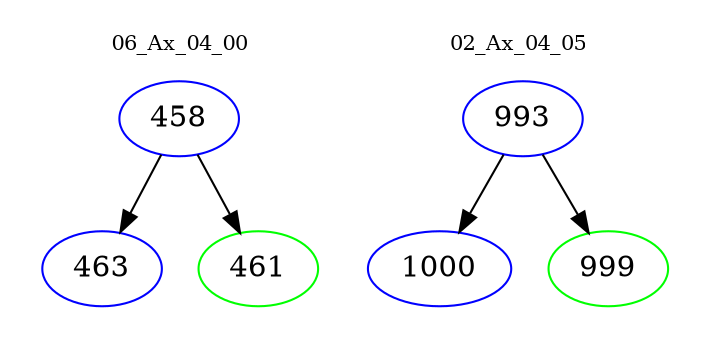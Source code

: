 digraph{
subgraph cluster_0 {
color = white
label = "06_Ax_04_00";
fontsize=10;
T0_458 [label="458", color="blue"]
T0_458 -> T0_463 [color="black"]
T0_463 [label="463", color="blue"]
T0_458 -> T0_461 [color="black"]
T0_461 [label="461", color="green"]
}
subgraph cluster_1 {
color = white
label = "02_Ax_04_05";
fontsize=10;
T1_993 [label="993", color="blue"]
T1_993 -> T1_1000 [color="black"]
T1_1000 [label="1000", color="blue"]
T1_993 -> T1_999 [color="black"]
T1_999 [label="999", color="green"]
}
}
